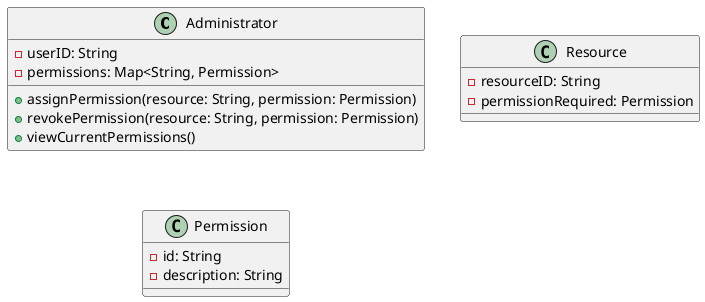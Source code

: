 @startuml
   class Administrator {
       - userID: String
       - permissions: Map<String, Permission>

       + assignPermission(resource: String, permission: Permission)
       + revokePermission(resource: String, permission: Permission)
       + viewCurrentPermissions()
   }

   class Resource {
       - resourceID: String
       - permissionRequired: Permission

   }

   class Permission {
       - id: String
       - description: String
   }
   @enduml